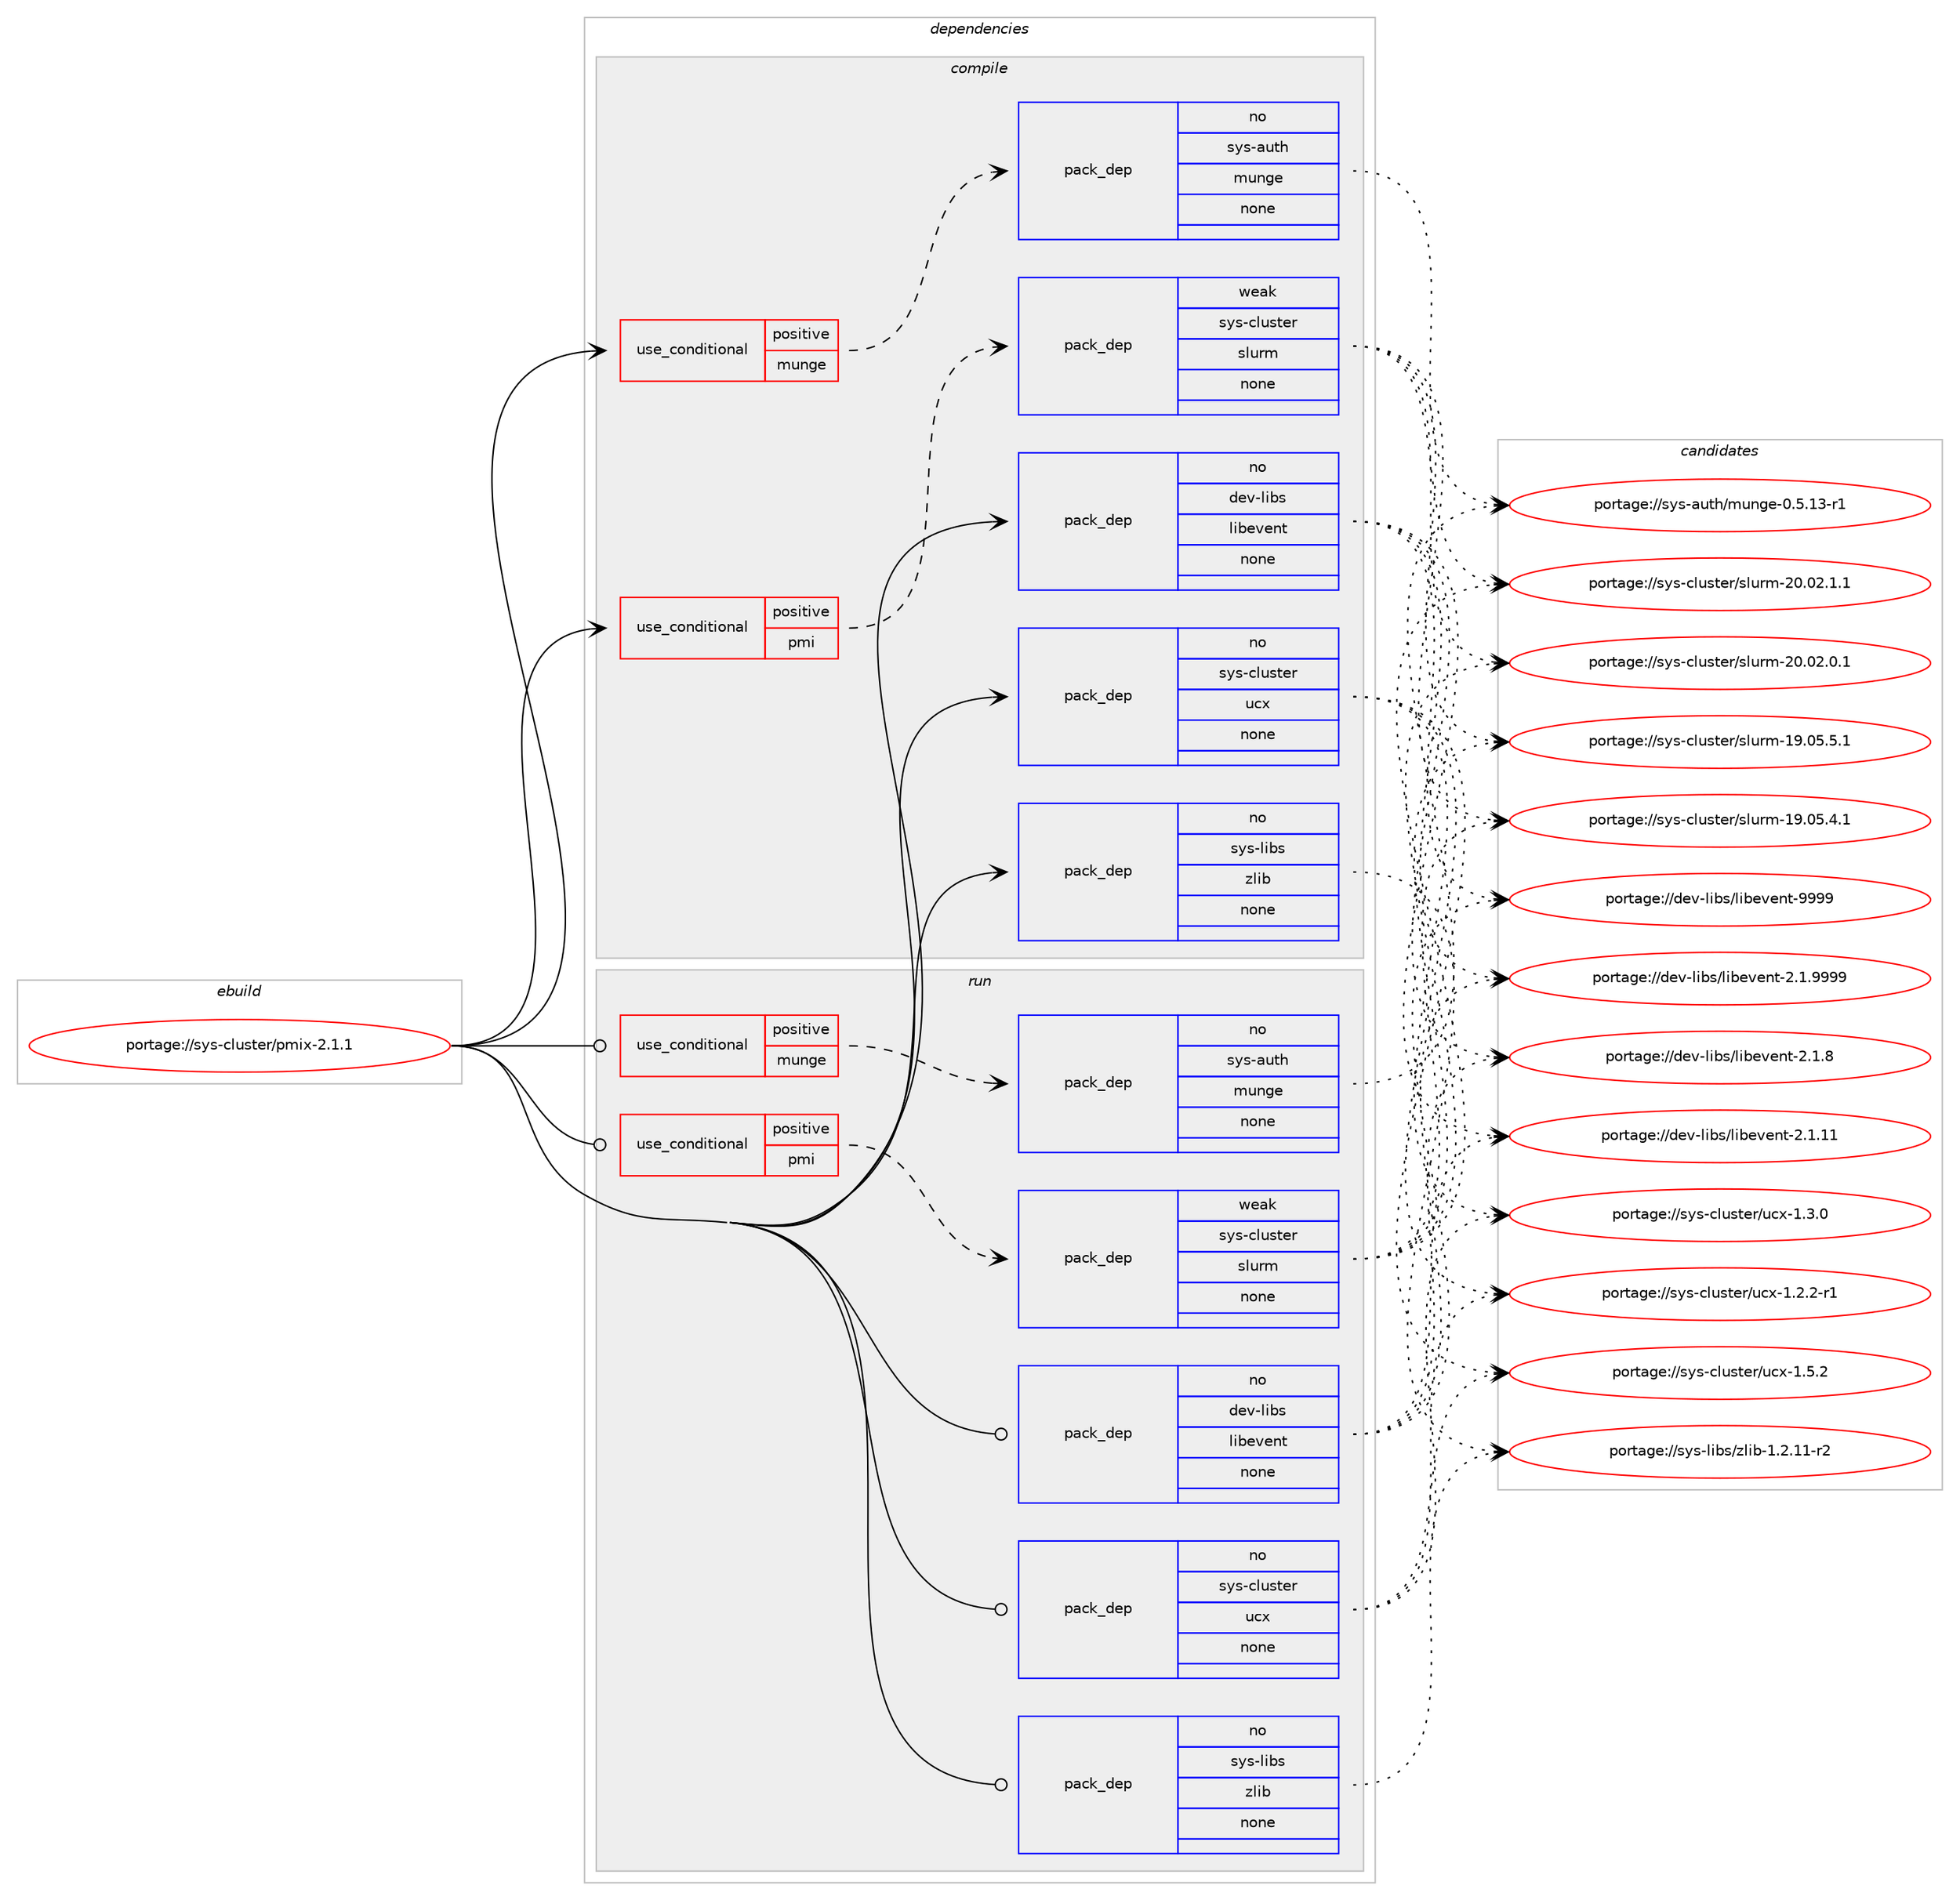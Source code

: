 digraph prolog {

# *************
# Graph options
# *************

newrank=true;
concentrate=true;
compound=true;
graph [rankdir=LR,fontname=Helvetica,fontsize=10,ranksep=1.5];#, ranksep=2.5, nodesep=0.2];
edge  [arrowhead=vee];
node  [fontname=Helvetica,fontsize=10];

# **********
# The ebuild
# **********

subgraph cluster_leftcol {
color=gray;
rank=same;
label=<<i>ebuild</i>>;
id [label="portage://sys-cluster/pmix-2.1.1", color=red, width=4, href="../sys-cluster/pmix-2.1.1.svg"];
}

# ****************
# The dependencies
# ****************

subgraph cluster_midcol {
color=gray;
label=<<i>dependencies</i>>;
subgraph cluster_compile {
fillcolor="#eeeeee";
style=filled;
label=<<i>compile</i>>;
subgraph cond299 {
dependency2789 [label=<<TABLE BORDER="0" CELLBORDER="1" CELLSPACING="0" CELLPADDING="4"><TR><TD ROWSPAN="3" CELLPADDING="10">use_conditional</TD></TR><TR><TD>positive</TD></TR><TR><TD>munge</TD></TR></TABLE>>, shape=none, color=red];
subgraph pack2420 {
dependency2790 [label=<<TABLE BORDER="0" CELLBORDER="1" CELLSPACING="0" CELLPADDING="4" WIDTH="220"><TR><TD ROWSPAN="6" CELLPADDING="30">pack_dep</TD></TR><TR><TD WIDTH="110">no</TD></TR><TR><TD>sys-auth</TD></TR><TR><TD>munge</TD></TR><TR><TD>none</TD></TR><TR><TD></TD></TR></TABLE>>, shape=none, color=blue];
}
dependency2789:e -> dependency2790:w [weight=20,style="dashed",arrowhead="vee"];
}
id:e -> dependency2789:w [weight=20,style="solid",arrowhead="vee"];
subgraph cond300 {
dependency2791 [label=<<TABLE BORDER="0" CELLBORDER="1" CELLSPACING="0" CELLPADDING="4"><TR><TD ROWSPAN="3" CELLPADDING="10">use_conditional</TD></TR><TR><TD>positive</TD></TR><TR><TD>pmi</TD></TR></TABLE>>, shape=none, color=red];
subgraph pack2421 {
dependency2792 [label=<<TABLE BORDER="0" CELLBORDER="1" CELLSPACING="0" CELLPADDING="4" WIDTH="220"><TR><TD ROWSPAN="6" CELLPADDING="30">pack_dep</TD></TR><TR><TD WIDTH="110">weak</TD></TR><TR><TD>sys-cluster</TD></TR><TR><TD>slurm</TD></TR><TR><TD>none</TD></TR><TR><TD></TD></TR></TABLE>>, shape=none, color=blue];
}
dependency2791:e -> dependency2792:w [weight=20,style="dashed",arrowhead="vee"];
}
id:e -> dependency2791:w [weight=20,style="solid",arrowhead="vee"];
subgraph pack2422 {
dependency2793 [label=<<TABLE BORDER="0" CELLBORDER="1" CELLSPACING="0" CELLPADDING="4" WIDTH="220"><TR><TD ROWSPAN="6" CELLPADDING="30">pack_dep</TD></TR><TR><TD WIDTH="110">no</TD></TR><TR><TD>dev-libs</TD></TR><TR><TD>libevent</TD></TR><TR><TD>none</TD></TR><TR><TD></TD></TR></TABLE>>, shape=none, color=blue];
}
id:e -> dependency2793:w [weight=20,style="solid",arrowhead="vee"];
subgraph pack2423 {
dependency2794 [label=<<TABLE BORDER="0" CELLBORDER="1" CELLSPACING="0" CELLPADDING="4" WIDTH="220"><TR><TD ROWSPAN="6" CELLPADDING="30">pack_dep</TD></TR><TR><TD WIDTH="110">no</TD></TR><TR><TD>sys-cluster</TD></TR><TR><TD>ucx</TD></TR><TR><TD>none</TD></TR><TR><TD></TD></TR></TABLE>>, shape=none, color=blue];
}
id:e -> dependency2794:w [weight=20,style="solid",arrowhead="vee"];
subgraph pack2424 {
dependency2795 [label=<<TABLE BORDER="0" CELLBORDER="1" CELLSPACING="0" CELLPADDING="4" WIDTH="220"><TR><TD ROWSPAN="6" CELLPADDING="30">pack_dep</TD></TR><TR><TD WIDTH="110">no</TD></TR><TR><TD>sys-libs</TD></TR><TR><TD>zlib</TD></TR><TR><TD>none</TD></TR><TR><TD></TD></TR></TABLE>>, shape=none, color=blue];
}
id:e -> dependency2795:w [weight=20,style="solid",arrowhead="vee"];
}
subgraph cluster_compileandrun {
fillcolor="#eeeeee";
style=filled;
label=<<i>compile and run</i>>;
}
subgraph cluster_run {
fillcolor="#eeeeee";
style=filled;
label=<<i>run</i>>;
subgraph cond301 {
dependency2796 [label=<<TABLE BORDER="0" CELLBORDER="1" CELLSPACING="0" CELLPADDING="4"><TR><TD ROWSPAN="3" CELLPADDING="10">use_conditional</TD></TR><TR><TD>positive</TD></TR><TR><TD>munge</TD></TR></TABLE>>, shape=none, color=red];
subgraph pack2425 {
dependency2797 [label=<<TABLE BORDER="0" CELLBORDER="1" CELLSPACING="0" CELLPADDING="4" WIDTH="220"><TR><TD ROWSPAN="6" CELLPADDING="30">pack_dep</TD></TR><TR><TD WIDTH="110">no</TD></TR><TR><TD>sys-auth</TD></TR><TR><TD>munge</TD></TR><TR><TD>none</TD></TR><TR><TD></TD></TR></TABLE>>, shape=none, color=blue];
}
dependency2796:e -> dependency2797:w [weight=20,style="dashed",arrowhead="vee"];
}
id:e -> dependency2796:w [weight=20,style="solid",arrowhead="odot"];
subgraph cond302 {
dependency2798 [label=<<TABLE BORDER="0" CELLBORDER="1" CELLSPACING="0" CELLPADDING="4"><TR><TD ROWSPAN="3" CELLPADDING="10">use_conditional</TD></TR><TR><TD>positive</TD></TR><TR><TD>pmi</TD></TR></TABLE>>, shape=none, color=red];
subgraph pack2426 {
dependency2799 [label=<<TABLE BORDER="0" CELLBORDER="1" CELLSPACING="0" CELLPADDING="4" WIDTH="220"><TR><TD ROWSPAN="6" CELLPADDING="30">pack_dep</TD></TR><TR><TD WIDTH="110">weak</TD></TR><TR><TD>sys-cluster</TD></TR><TR><TD>slurm</TD></TR><TR><TD>none</TD></TR><TR><TD></TD></TR></TABLE>>, shape=none, color=blue];
}
dependency2798:e -> dependency2799:w [weight=20,style="dashed",arrowhead="vee"];
}
id:e -> dependency2798:w [weight=20,style="solid",arrowhead="odot"];
subgraph pack2427 {
dependency2800 [label=<<TABLE BORDER="0" CELLBORDER="1" CELLSPACING="0" CELLPADDING="4" WIDTH="220"><TR><TD ROWSPAN="6" CELLPADDING="30">pack_dep</TD></TR><TR><TD WIDTH="110">no</TD></TR><TR><TD>dev-libs</TD></TR><TR><TD>libevent</TD></TR><TR><TD>none</TD></TR><TR><TD></TD></TR></TABLE>>, shape=none, color=blue];
}
id:e -> dependency2800:w [weight=20,style="solid",arrowhead="odot"];
subgraph pack2428 {
dependency2801 [label=<<TABLE BORDER="0" CELLBORDER="1" CELLSPACING="0" CELLPADDING="4" WIDTH="220"><TR><TD ROWSPAN="6" CELLPADDING="30">pack_dep</TD></TR><TR><TD WIDTH="110">no</TD></TR><TR><TD>sys-cluster</TD></TR><TR><TD>ucx</TD></TR><TR><TD>none</TD></TR><TR><TD></TD></TR></TABLE>>, shape=none, color=blue];
}
id:e -> dependency2801:w [weight=20,style="solid",arrowhead="odot"];
subgraph pack2429 {
dependency2802 [label=<<TABLE BORDER="0" CELLBORDER="1" CELLSPACING="0" CELLPADDING="4" WIDTH="220"><TR><TD ROWSPAN="6" CELLPADDING="30">pack_dep</TD></TR><TR><TD WIDTH="110">no</TD></TR><TR><TD>sys-libs</TD></TR><TR><TD>zlib</TD></TR><TR><TD>none</TD></TR><TR><TD></TD></TR></TABLE>>, shape=none, color=blue];
}
id:e -> dependency2802:w [weight=20,style="solid",arrowhead="odot"];
}
}

# **************
# The candidates
# **************

subgraph cluster_choices {
rank=same;
color=gray;
label=<<i>candidates</i>>;

subgraph choice2420 {
color=black;
nodesep=1;
choice115121115459711711610447109117110103101454846534649514511449 [label="portage://sys-auth/munge-0.5.13-r1", color=red, width=4,href="../sys-auth/munge-0.5.13-r1.svg"];
dependency2790:e -> choice115121115459711711610447109117110103101454846534649514511449:w [style=dotted,weight="100"];
}
subgraph choice2421 {
color=black;
nodesep=1;
choice11512111545991081171151161011144711510811711410945504846485046494649 [label="portage://sys-cluster/slurm-20.02.1.1", color=red, width=4,href="../sys-cluster/slurm-20.02.1.1.svg"];
choice11512111545991081171151161011144711510811711410945504846485046484649 [label="portage://sys-cluster/slurm-20.02.0.1", color=red, width=4,href="../sys-cluster/slurm-20.02.0.1.svg"];
choice11512111545991081171151161011144711510811711410945495746485346534649 [label="portage://sys-cluster/slurm-19.05.5.1", color=red, width=4,href="../sys-cluster/slurm-19.05.5.1.svg"];
choice11512111545991081171151161011144711510811711410945495746485346524649 [label="portage://sys-cluster/slurm-19.05.4.1", color=red, width=4,href="../sys-cluster/slurm-19.05.4.1.svg"];
dependency2792:e -> choice11512111545991081171151161011144711510811711410945504846485046494649:w [style=dotted,weight="100"];
dependency2792:e -> choice11512111545991081171151161011144711510811711410945504846485046484649:w [style=dotted,weight="100"];
dependency2792:e -> choice11512111545991081171151161011144711510811711410945495746485346534649:w [style=dotted,weight="100"];
dependency2792:e -> choice11512111545991081171151161011144711510811711410945495746485346524649:w [style=dotted,weight="100"];
}
subgraph choice2422 {
color=black;
nodesep=1;
choice100101118451081059811547108105981011181011101164557575757 [label="portage://dev-libs/libevent-9999", color=red, width=4,href="../dev-libs/libevent-9999.svg"];
choice10010111845108105981154710810598101118101110116455046494657575757 [label="portage://dev-libs/libevent-2.1.9999", color=red, width=4,href="../dev-libs/libevent-2.1.9999.svg"];
choice10010111845108105981154710810598101118101110116455046494656 [label="portage://dev-libs/libevent-2.1.8", color=red, width=4,href="../dev-libs/libevent-2.1.8.svg"];
choice1001011184510810598115471081059810111810111011645504649464949 [label="portage://dev-libs/libevent-2.1.11", color=red, width=4,href="../dev-libs/libevent-2.1.11.svg"];
dependency2793:e -> choice100101118451081059811547108105981011181011101164557575757:w [style=dotted,weight="100"];
dependency2793:e -> choice10010111845108105981154710810598101118101110116455046494657575757:w [style=dotted,weight="100"];
dependency2793:e -> choice10010111845108105981154710810598101118101110116455046494656:w [style=dotted,weight="100"];
dependency2793:e -> choice1001011184510810598115471081059810111810111011645504649464949:w [style=dotted,weight="100"];
}
subgraph choice2423 {
color=black;
nodesep=1;
choice11512111545991081171151161011144711799120454946534650 [label="portage://sys-cluster/ucx-1.5.2", color=red, width=4,href="../sys-cluster/ucx-1.5.2.svg"];
choice11512111545991081171151161011144711799120454946514648 [label="portage://sys-cluster/ucx-1.3.0", color=red, width=4,href="../sys-cluster/ucx-1.3.0.svg"];
choice115121115459910811711511610111447117991204549465046504511449 [label="portage://sys-cluster/ucx-1.2.2-r1", color=red, width=4,href="../sys-cluster/ucx-1.2.2-r1.svg"];
dependency2794:e -> choice11512111545991081171151161011144711799120454946534650:w [style=dotted,weight="100"];
dependency2794:e -> choice11512111545991081171151161011144711799120454946514648:w [style=dotted,weight="100"];
dependency2794:e -> choice115121115459910811711511610111447117991204549465046504511449:w [style=dotted,weight="100"];
}
subgraph choice2424 {
color=black;
nodesep=1;
choice11512111545108105981154712210810598454946504649494511450 [label="portage://sys-libs/zlib-1.2.11-r2", color=red, width=4,href="../sys-libs/zlib-1.2.11-r2.svg"];
dependency2795:e -> choice11512111545108105981154712210810598454946504649494511450:w [style=dotted,weight="100"];
}
subgraph choice2425 {
color=black;
nodesep=1;
choice115121115459711711610447109117110103101454846534649514511449 [label="portage://sys-auth/munge-0.5.13-r1", color=red, width=4,href="../sys-auth/munge-0.5.13-r1.svg"];
dependency2797:e -> choice115121115459711711610447109117110103101454846534649514511449:w [style=dotted,weight="100"];
}
subgraph choice2426 {
color=black;
nodesep=1;
choice11512111545991081171151161011144711510811711410945504846485046494649 [label="portage://sys-cluster/slurm-20.02.1.1", color=red, width=4,href="../sys-cluster/slurm-20.02.1.1.svg"];
choice11512111545991081171151161011144711510811711410945504846485046484649 [label="portage://sys-cluster/slurm-20.02.0.1", color=red, width=4,href="../sys-cluster/slurm-20.02.0.1.svg"];
choice11512111545991081171151161011144711510811711410945495746485346534649 [label="portage://sys-cluster/slurm-19.05.5.1", color=red, width=4,href="../sys-cluster/slurm-19.05.5.1.svg"];
choice11512111545991081171151161011144711510811711410945495746485346524649 [label="portage://sys-cluster/slurm-19.05.4.1", color=red, width=4,href="../sys-cluster/slurm-19.05.4.1.svg"];
dependency2799:e -> choice11512111545991081171151161011144711510811711410945504846485046494649:w [style=dotted,weight="100"];
dependency2799:e -> choice11512111545991081171151161011144711510811711410945504846485046484649:w [style=dotted,weight="100"];
dependency2799:e -> choice11512111545991081171151161011144711510811711410945495746485346534649:w [style=dotted,weight="100"];
dependency2799:e -> choice11512111545991081171151161011144711510811711410945495746485346524649:w [style=dotted,weight="100"];
}
subgraph choice2427 {
color=black;
nodesep=1;
choice100101118451081059811547108105981011181011101164557575757 [label="portage://dev-libs/libevent-9999", color=red, width=4,href="../dev-libs/libevent-9999.svg"];
choice10010111845108105981154710810598101118101110116455046494657575757 [label="portage://dev-libs/libevent-2.1.9999", color=red, width=4,href="../dev-libs/libevent-2.1.9999.svg"];
choice10010111845108105981154710810598101118101110116455046494656 [label="portage://dev-libs/libevent-2.1.8", color=red, width=4,href="../dev-libs/libevent-2.1.8.svg"];
choice1001011184510810598115471081059810111810111011645504649464949 [label="portage://dev-libs/libevent-2.1.11", color=red, width=4,href="../dev-libs/libevent-2.1.11.svg"];
dependency2800:e -> choice100101118451081059811547108105981011181011101164557575757:w [style=dotted,weight="100"];
dependency2800:e -> choice10010111845108105981154710810598101118101110116455046494657575757:w [style=dotted,weight="100"];
dependency2800:e -> choice10010111845108105981154710810598101118101110116455046494656:w [style=dotted,weight="100"];
dependency2800:e -> choice1001011184510810598115471081059810111810111011645504649464949:w [style=dotted,weight="100"];
}
subgraph choice2428 {
color=black;
nodesep=1;
choice11512111545991081171151161011144711799120454946534650 [label="portage://sys-cluster/ucx-1.5.2", color=red, width=4,href="../sys-cluster/ucx-1.5.2.svg"];
choice11512111545991081171151161011144711799120454946514648 [label="portage://sys-cluster/ucx-1.3.0", color=red, width=4,href="../sys-cluster/ucx-1.3.0.svg"];
choice115121115459910811711511610111447117991204549465046504511449 [label="portage://sys-cluster/ucx-1.2.2-r1", color=red, width=4,href="../sys-cluster/ucx-1.2.2-r1.svg"];
dependency2801:e -> choice11512111545991081171151161011144711799120454946534650:w [style=dotted,weight="100"];
dependency2801:e -> choice11512111545991081171151161011144711799120454946514648:w [style=dotted,weight="100"];
dependency2801:e -> choice115121115459910811711511610111447117991204549465046504511449:w [style=dotted,weight="100"];
}
subgraph choice2429 {
color=black;
nodesep=1;
choice11512111545108105981154712210810598454946504649494511450 [label="portage://sys-libs/zlib-1.2.11-r2", color=red, width=4,href="../sys-libs/zlib-1.2.11-r2.svg"];
dependency2802:e -> choice11512111545108105981154712210810598454946504649494511450:w [style=dotted,weight="100"];
}
}

}
